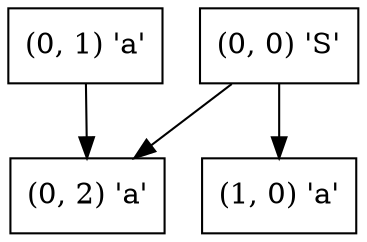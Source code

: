 digraph Paths {
node [shape = "box"];
N16[label="(0, 2) 'a'"];
N1[label="(1, 0) 'a'"];
N0[label="(0, 0) 'S'"];
N0[label="(0, 0) 'S'"];
N8[label="(0, 1) 'a'"];
N8 -> N16;
N0 -> N16;
N0 -> N1;
}
